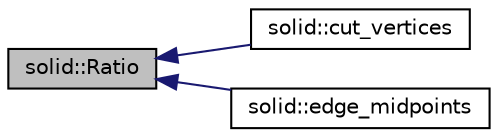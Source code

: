 digraph "solid::Ratio"
{
  edge [fontname="Helvetica",fontsize="10",labelfontname="Helvetica",labelfontsize="10"];
  node [fontname="Helvetica",fontsize="10",shape=record];
  rankdir="LR";
  Node3818 [label="solid::Ratio",height=0.2,width=0.4,color="black", fillcolor="grey75", style="filled", fontcolor="black"];
  Node3818 -> Node3819 [dir="back",color="midnightblue",fontsize="10",style="solid",fontname="Helvetica"];
  Node3819 [label="solid::cut_vertices",height=0.2,width=0.4,color="black", fillcolor="white", style="filled",URL="$d8/def/classsolid.html#a286d7bb090878dfbdc2fcd0dcf4739ce"];
  Node3818 -> Node3820 [dir="back",color="midnightblue",fontsize="10",style="solid",fontname="Helvetica"];
  Node3820 [label="solid::edge_midpoints",height=0.2,width=0.4,color="black", fillcolor="white", style="filled",URL="$d8/def/classsolid.html#a00f043a4986f0eec6ed05c14d64919dc"];
}
